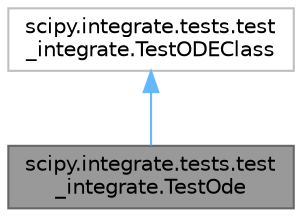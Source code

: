 digraph "scipy.integrate.tests.test_integrate.TestOde"
{
 // LATEX_PDF_SIZE
  bgcolor="transparent";
  edge [fontname=Helvetica,fontsize=10,labelfontname=Helvetica,labelfontsize=10];
  node [fontname=Helvetica,fontsize=10,shape=box,height=0.2,width=0.4];
  Node1 [id="Node000001",label="scipy.integrate.tests.test\l_integrate.TestOde",height=0.2,width=0.4,color="gray40", fillcolor="grey60", style="filled", fontcolor="black",tooltip=" "];
  Node2 -> Node1 [id="edge1_Node000001_Node000002",dir="back",color="steelblue1",style="solid",tooltip=" "];
  Node2 [id="Node000002",label="scipy.integrate.tests.test\l_integrate.TestODEClass",height=0.2,width=0.4,color="grey75", fillcolor="white", style="filled",URL="$d2/df7/classscipy_1_1integrate_1_1tests_1_1test__integrate_1_1TestODEClass.html",tooltip=" "];
}
